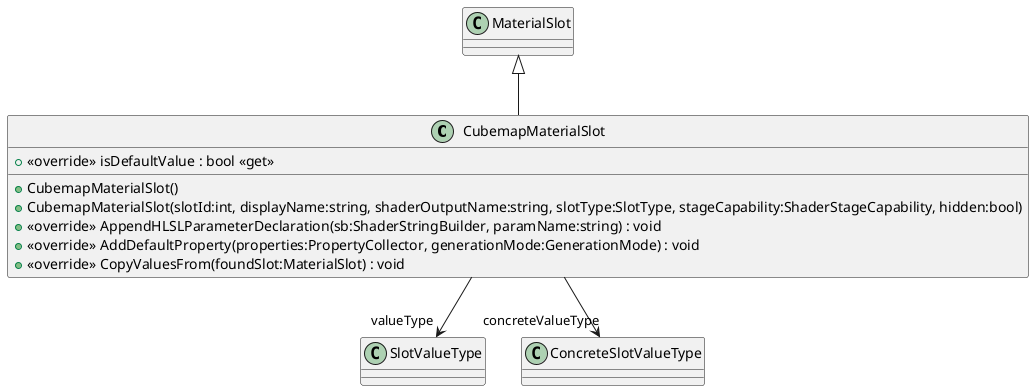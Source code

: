 @startuml
class CubemapMaterialSlot {
    + CubemapMaterialSlot()
    + CubemapMaterialSlot(slotId:int, displayName:string, shaderOutputName:string, slotType:SlotType, stageCapability:ShaderStageCapability, hidden:bool)
    + <<override>> AppendHLSLParameterDeclaration(sb:ShaderStringBuilder, paramName:string) : void
    + <<override>> isDefaultValue : bool <<get>>
    + <<override>> AddDefaultProperty(properties:PropertyCollector, generationMode:GenerationMode) : void
    + <<override>> CopyValuesFrom(foundSlot:MaterialSlot) : void
}
MaterialSlot <|-- CubemapMaterialSlot
CubemapMaterialSlot --> "valueType" SlotValueType
CubemapMaterialSlot --> "concreteValueType" ConcreteSlotValueType
@enduml
